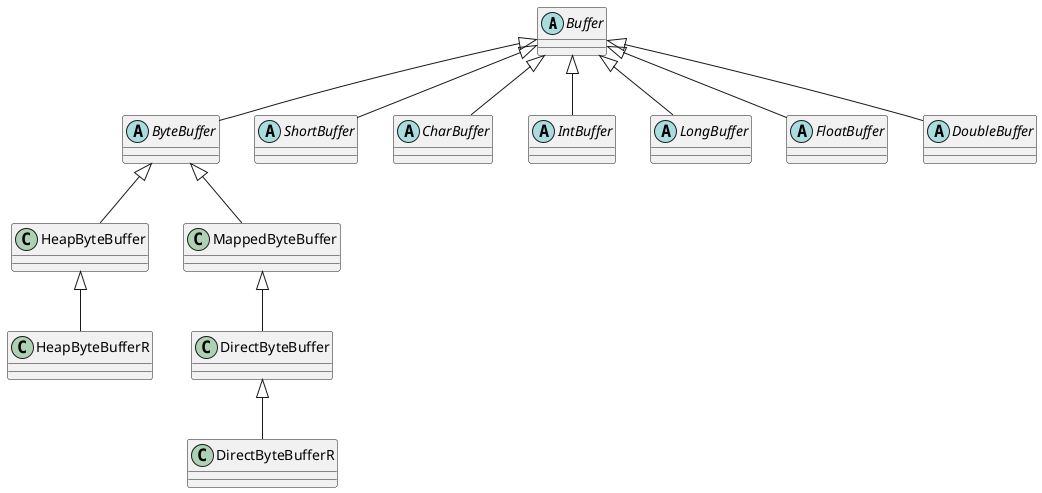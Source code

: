 @startuml

abstract class Buffer
abstract class ByteBuffer
abstract class ShortBuffer
abstract class CharBuffer
abstract class IntBuffer
abstract class LongBuffer
abstract class FloatBuffer
abstract class DoubleBuffer

class HeapByteBuffer
class HeapByteBufferR
class MappedByteBuffer
class DirectByteBuffer
class DirectByteBufferR


Buffer <|-- ByteBuffer
Buffer <|-- ShortBuffer
Buffer <|-- CharBuffer
Buffer <|-- IntBuffer
Buffer <|-- LongBuffer
Buffer <|-- FloatBuffer
Buffer <|-- DoubleBuffer

ByteBuffer <|-- HeapByteBuffer
ByteBuffer <|-- MappedByteBuffer
MappedByteBuffer <|-- DirectByteBuffer
DirectByteBuffer <|-- DirectByteBufferR
HeapByteBuffer <|-- HeapByteBufferR

@enduml